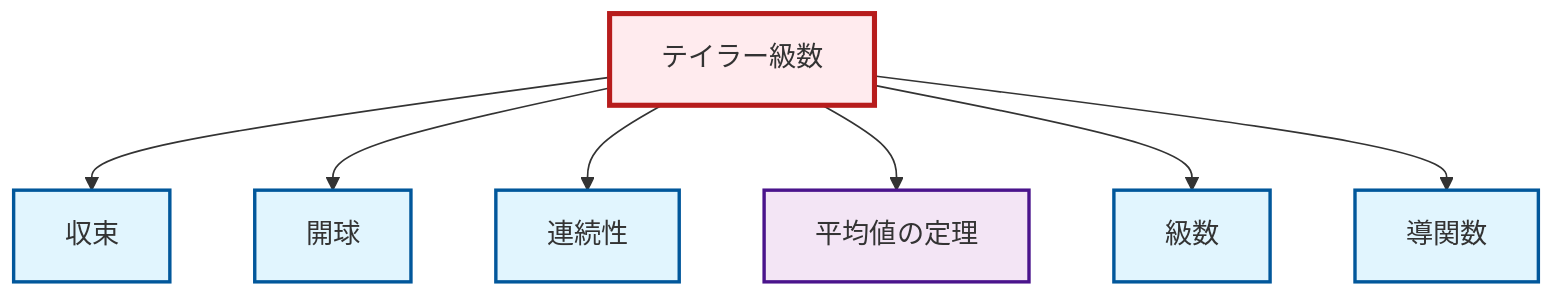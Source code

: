 graph TD
    classDef definition fill:#e1f5fe,stroke:#01579b,stroke-width:2px
    classDef theorem fill:#f3e5f5,stroke:#4a148c,stroke-width:2px
    classDef axiom fill:#fff3e0,stroke:#e65100,stroke-width:2px
    classDef example fill:#e8f5e9,stroke:#1b5e20,stroke-width:2px
    classDef current fill:#ffebee,stroke:#b71c1c,stroke-width:3px
    def-series["級数"]:::definition
    def-convergence["収束"]:::definition
    def-continuity["連続性"]:::definition
    def-derivative["導関数"]:::definition
    thm-mean-value["平均値の定理"]:::theorem
    def-open-ball["開球"]:::definition
    thm-taylor-series["テイラー級数"]:::theorem
    thm-taylor-series --> def-convergence
    thm-taylor-series --> def-open-ball
    thm-taylor-series --> def-continuity
    thm-taylor-series --> thm-mean-value
    thm-taylor-series --> def-series
    thm-taylor-series --> def-derivative
    class thm-taylor-series current